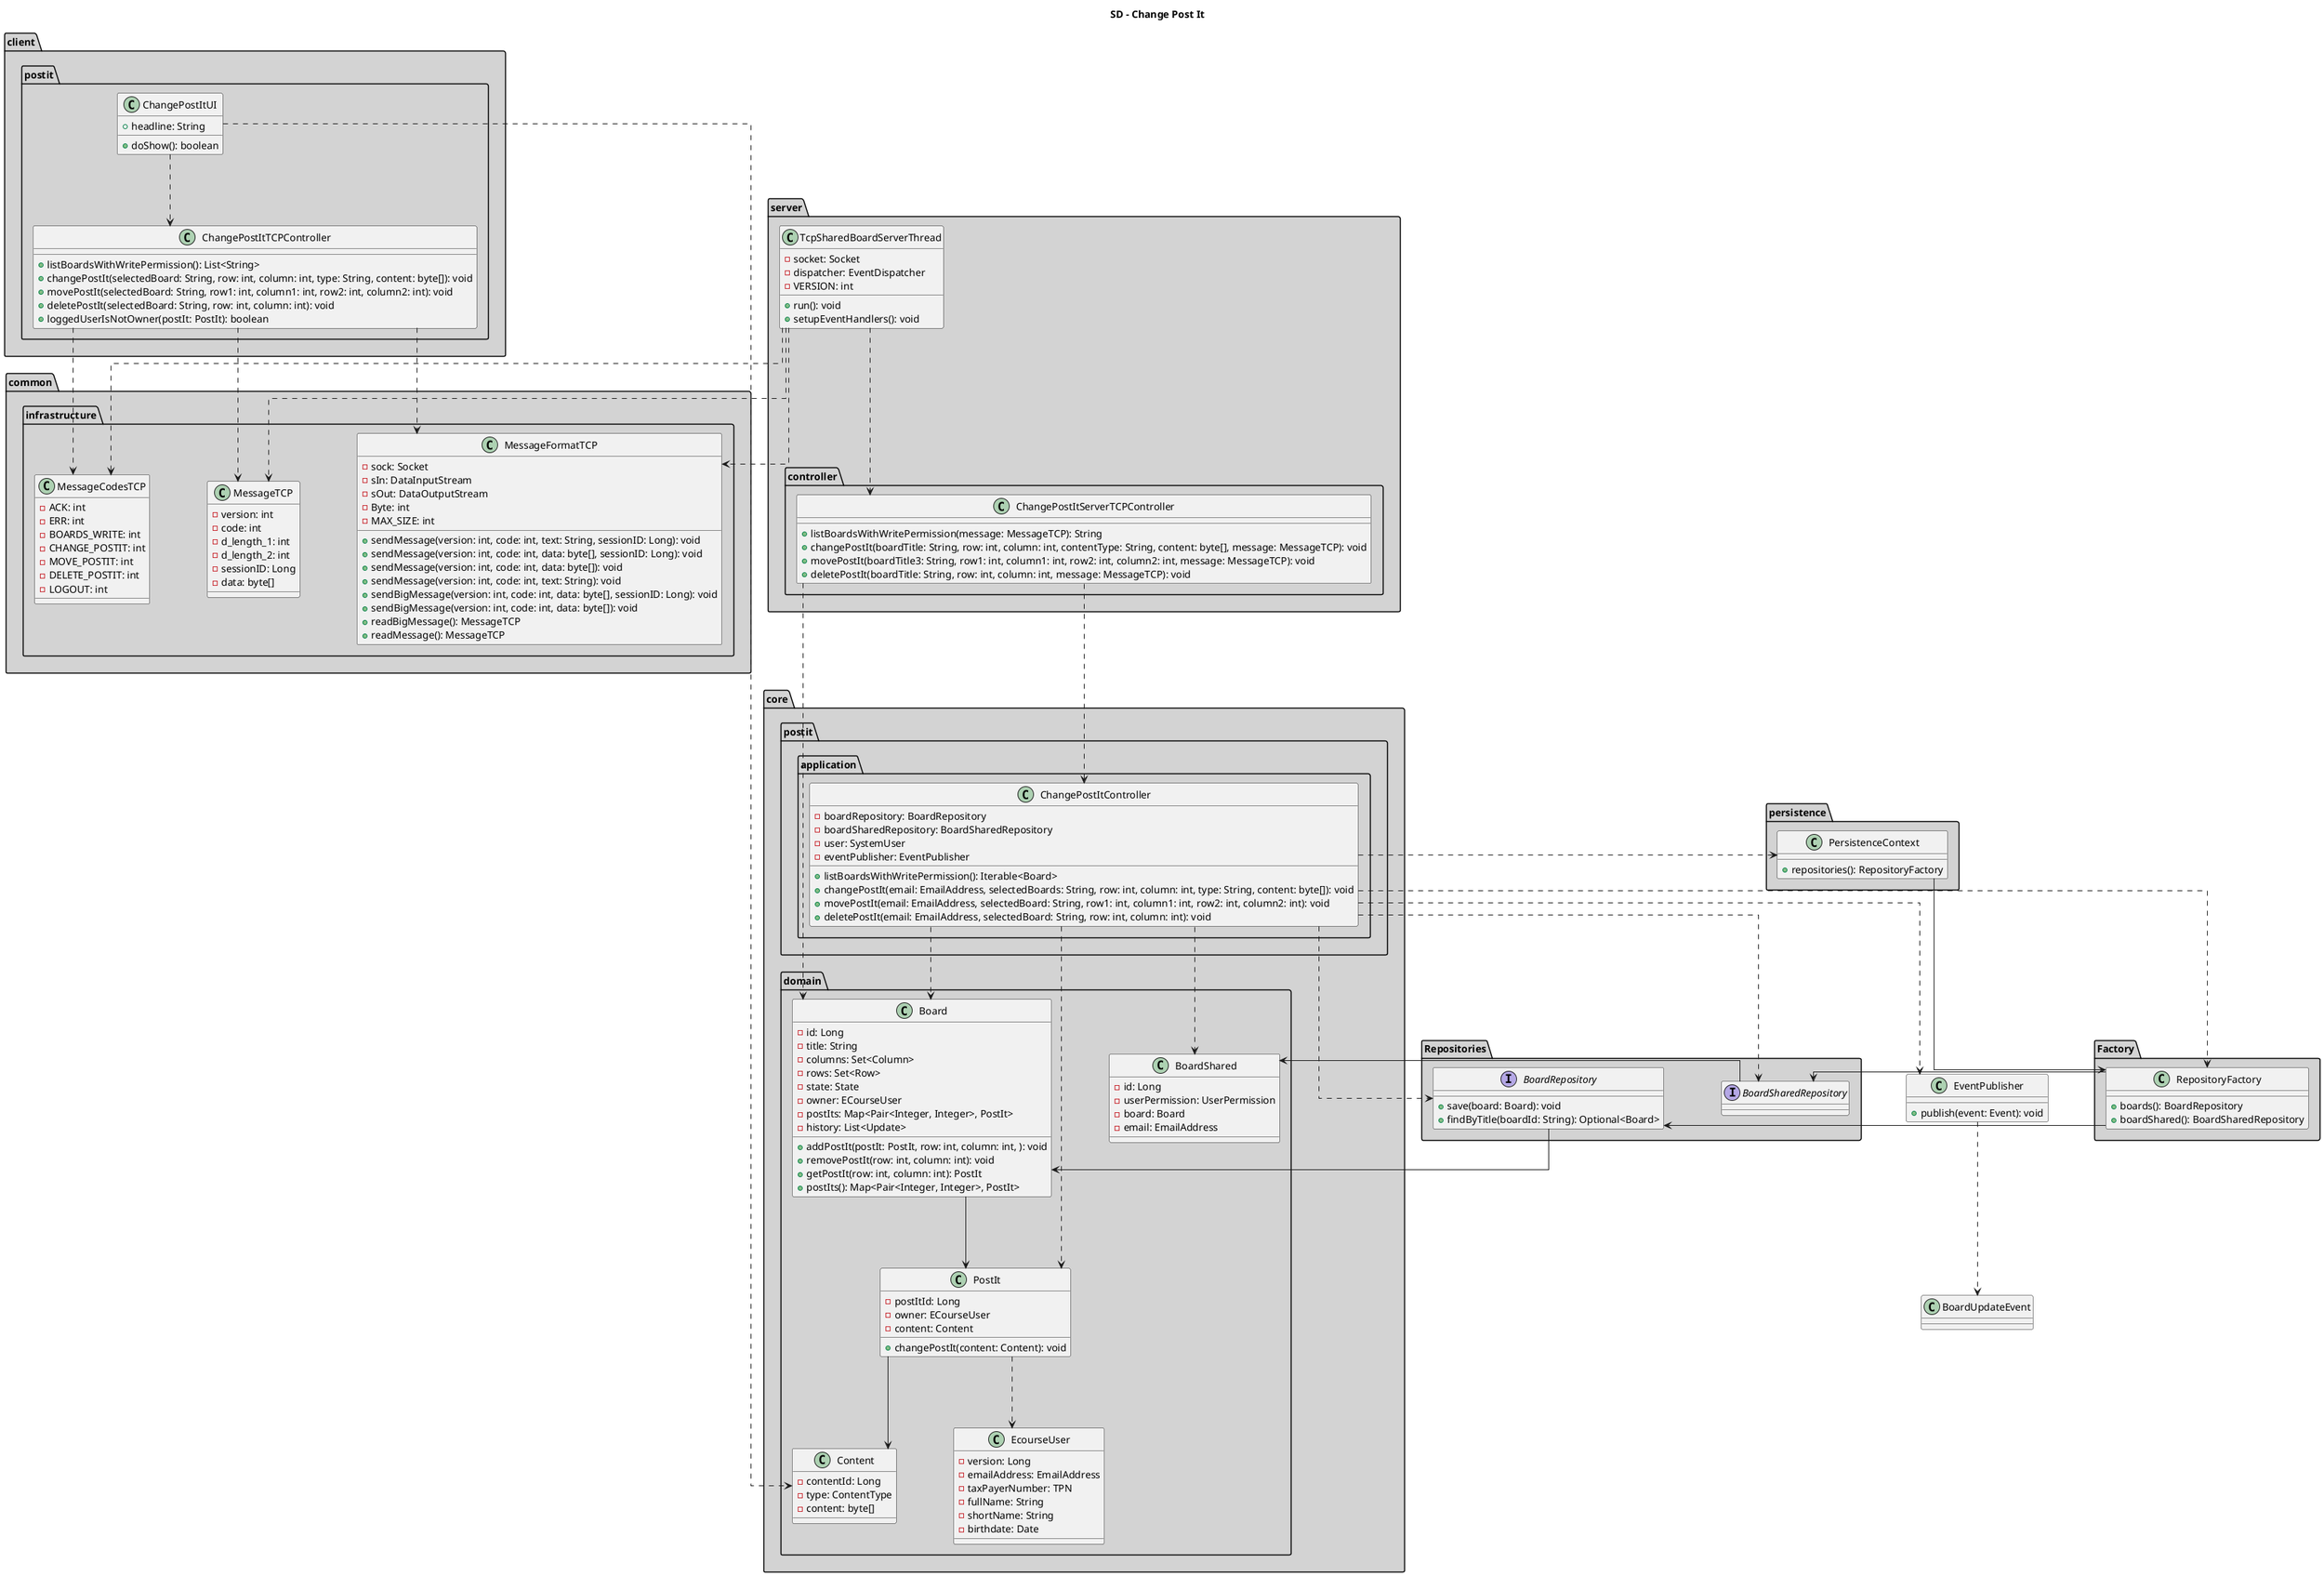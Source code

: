@startuml

title SD - Change Post It
left to right direction
top to bottom direction
skinparam nodesep 80
skinparam ranksep 100
skinparam groupInheritance 1
skinparam linetype ortho
skinparam separation 1000
skinparam NoteBackgroundColor #A9A9A9
skinparam package {
    BackgroundColor #D3D3D3
    FontStyle bold
}
package core.domain{
class EcourseUser {
  -version: Long
  -emailAddress: EmailAddress
  -taxPayerNumber: TPN
  -fullName: String
  -shortName: String
  -birthdate: Date
}

class BoardShared {
  -id: Long
  -userPermission: UserPermission
  -board: Board
  -email: EmailAddress
}

class Board {
  -id: Long
  -title: String
  -columns: Set<Column>
  -rows: Set<Row>
  -state: State
  -owner: ECourseUser
  -postIts: Map<Pair<Integer, Integer>, PostIt>
  -history: List<Update>
  +addPostIt(postIt: PostIt, row: int, column: int, ): void
  +removePostIt(row: int, column: int): void
  +getPostIt(row: int, column: int): PostIt
  +postIts(): Map<Pair<Integer, Integer>, PostIt>
}

class PostIt{
    -postItId: Long
    -owner: ECourseUser
    -content: Content
    +changePostIt(content: Content): void
}

class Content{
    -contentId: Long
    -type: ContentType
    -content: byte[]
}
}

package Repositories{

interface BoardSharedRepository{}

interface BoardRepository{
    +save(board: Board): void
    +findByTitle(boardId: String): Optional<Board>
}
}

class EventPublisher {
  +publish(event: Event): void
}

class BoardUpdateEvent {
}

package core.postit.application{
class ChangePostItController {
    -boardRepository: BoardRepository
    -boardSharedRepository: BoardSharedRepository
    -user: SystemUser
    -eventPublisher: EventPublisher
    +listBoardsWithWritePermission(): Iterable<Board>
    +changePostIt(email: EmailAddress, selectedBoards: String, row: int, column: int, type: String, content: byte[]): void
    +movePostIt(email: EmailAddress, selectedBoard: String, row1: int, column1: int, row2: int, column2: int): void
    +deletePostIt(email: EmailAddress, selectedBoard: String, row: int, column: int): void
}
}
package client.postit{
class ChangePostItUI {
  +doShow(): boolean
  +headline: String
}
class ChangePostItTCPController{
    +listBoardsWithWritePermission(): List<String>
    +changePostIt(selectedBoard: String, row: int, column: int, type: String, content: byte[]): void
    +movePostIt(selectedBoard: String, row1: int, column1: int, row2: int, column2: int): void
    +deletePostIt(selectedBoard: String, row: int, column: int): void
    +loggedUserIsNotOwner(postIt: PostIt): boolean
}
}

package server{
class TcpSharedBoardServerThread{
    -socket: Socket
    -dispatcher: EventDispatcher
    -VERSION: int
    +run(): void
    +setupEventHandlers(): void

}
package server.controller{
class ChangePostItServerTCPController{
    +listBoardsWithWritePermission(message: MessageTCP): String
    +changePostIt(boardTitle: String, row: int, column: int, contentType: String, content: byte[], message: MessageTCP): void
    +movePostIt(boardTitle3: String, row1: int, column1: int, row2: int, column2: int, message: MessageTCP): void
    +deletePostIt(boardTitle: String, row: int, column: int, message: MessageTCP): void
}

}
}


package persistence{
class PersistenceContext {
  +repositories(): RepositoryFactory
}
}
package Factory{
class RepositoryFactory {
  +boards(): BoardRepository
  +boardShared(): BoardSharedRepository
}
}

package common.infrastructure{
class MessageFormatTCP{
    -sock: Socket
    -sIn: DataInputStream
    -sOut: DataOutputStream
    -Byte: int
    -MAX_SIZE: int
    +sendMessage(version: int, code: int, text: String, sessionID: Long): void
    +sendMessage(version: int, code: int, data: byte[], sessionID: Long): void
    +sendMessage(version: int, code: int, data: byte[]): void
    +sendMessage(version: int, code: int, text: String): void
    +sendBigMessage(version: int, code: int, data: byte[], sessionID: Long): void
    +sendBigMessage(version: int, code: int, data: byte[]): void
    +readBigMessage(): MessageTCP
    +readMessage(): MessageTCP
}
class MessageTCP{
    -version: int
    -code: int
    -d_length_1: int
    -d_length_2: int
    -sessionID: Long
    -data: byte[]
}

class MessageCodesTCP{
    -ACK: int
    -ERR: int
    -BOARDS_WRITE: int
    -CHANGE_POSTIT: int
    -MOVE_POSTIT: int
    -DELETE_POSTIT: int
    -LOGOUT: int
}
}

ChangePostItUI ..> ChangePostItTCPController
ChangePostItUI ..> Content

ChangePostItController ..> PersistenceContext
ChangePostItController ..> RepositoryFactory
ChangePostItController ..> BoardSharedRepository
ChangePostItController ..> BoardRepository
ChangePostItController ..> Board
ChangePostItController ..> BoardShared
ChangePostItController ..> PostIt
ChangePostItController ..> EventPublisher

PersistenceContext --> RepositoryFactory
RepositoryFactory --> BoardSharedRepository
RepositoryFactory --> BoardRepository

BoardRepository --> Board
BoardSharedRepository --> BoardShared

Board --> PostIt
PostIt --> Content
PostIt ..> EcourseUser

EventPublisher ..> BoardUpdateEvent

ChangePostItTCPController ..> MessageFormatTCP
ChangePostItTCPController ..> MessageCodesTCP
ChangePostItTCPController ..> MessageTCP

TcpSharedBoardServerThread ..> MessageFormatTCP
TcpSharedBoardServerThread ..> MessageCodesTCP
TcpSharedBoardServerThread ..> MessageTCP
TcpSharedBoardServerThread ..> ChangePostItServerTCPController

ChangePostItServerTCPController ..> ChangePostItController
ChangePostItServerTCPController ..> Board

@enduml